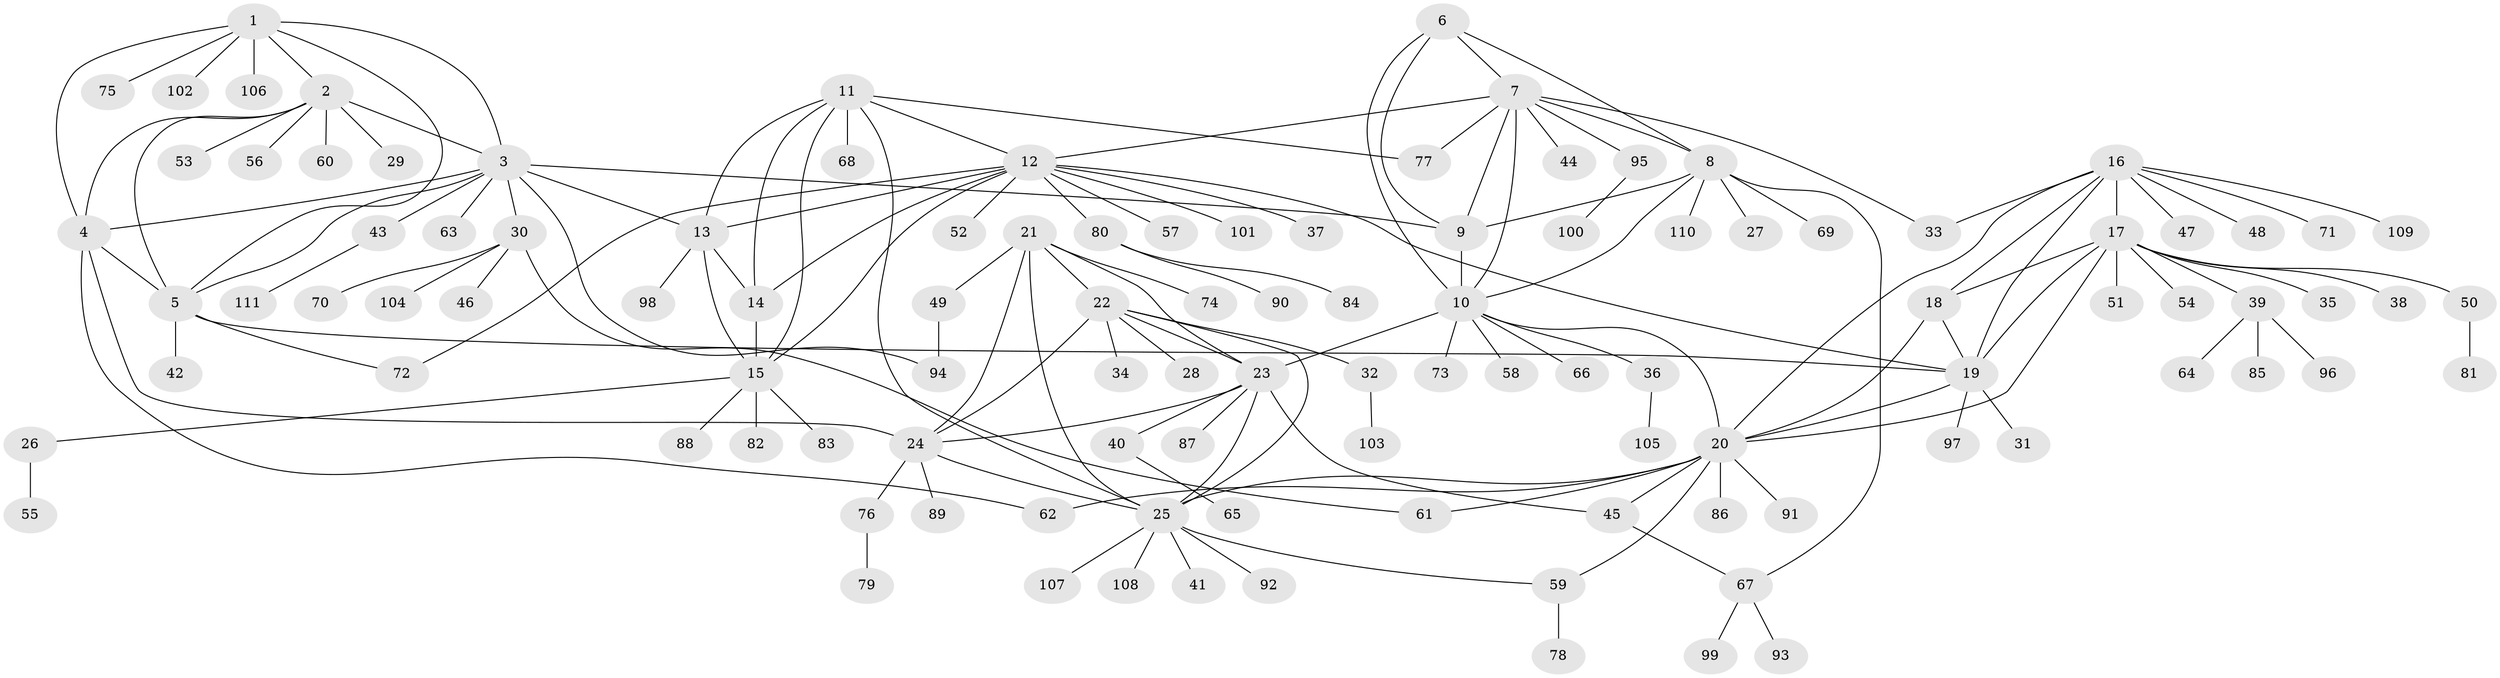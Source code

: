 // coarse degree distribution, {5: 0.047619047619047616, 6: 0.023809523809523808, 12: 0.023809523809523808, 3: 0.05952380952380952, 17: 0.011904761904761904, 8: 0.047619047619047616, 4: 0.023809523809523808, 7: 0.011904761904761904, 10: 0.011904761904761904, 13: 0.011904761904761904, 1: 0.6428571428571429, 2: 0.08333333333333333}
// Generated by graph-tools (version 1.1) at 2025/24/03/03/25 07:24:16]
// undirected, 111 vertices, 155 edges
graph export_dot {
graph [start="1"]
  node [color=gray90,style=filled];
  1;
  2;
  3;
  4;
  5;
  6;
  7;
  8;
  9;
  10;
  11;
  12;
  13;
  14;
  15;
  16;
  17;
  18;
  19;
  20;
  21;
  22;
  23;
  24;
  25;
  26;
  27;
  28;
  29;
  30;
  31;
  32;
  33;
  34;
  35;
  36;
  37;
  38;
  39;
  40;
  41;
  42;
  43;
  44;
  45;
  46;
  47;
  48;
  49;
  50;
  51;
  52;
  53;
  54;
  55;
  56;
  57;
  58;
  59;
  60;
  61;
  62;
  63;
  64;
  65;
  66;
  67;
  68;
  69;
  70;
  71;
  72;
  73;
  74;
  75;
  76;
  77;
  78;
  79;
  80;
  81;
  82;
  83;
  84;
  85;
  86;
  87;
  88;
  89;
  90;
  91;
  92;
  93;
  94;
  95;
  96;
  97;
  98;
  99;
  100;
  101;
  102;
  103;
  104;
  105;
  106;
  107;
  108;
  109;
  110;
  111;
  1 -- 2;
  1 -- 3;
  1 -- 4;
  1 -- 5;
  1 -- 75;
  1 -- 102;
  1 -- 106;
  2 -- 3;
  2 -- 4;
  2 -- 5;
  2 -- 29;
  2 -- 53;
  2 -- 56;
  2 -- 60;
  3 -- 4;
  3 -- 5;
  3 -- 9;
  3 -- 13;
  3 -- 30;
  3 -- 43;
  3 -- 63;
  3 -- 94;
  4 -- 5;
  4 -- 24;
  4 -- 62;
  5 -- 19;
  5 -- 42;
  5 -- 72;
  6 -- 7;
  6 -- 8;
  6 -- 9;
  6 -- 10;
  7 -- 8;
  7 -- 9;
  7 -- 10;
  7 -- 12;
  7 -- 33;
  7 -- 44;
  7 -- 77;
  7 -- 95;
  8 -- 9;
  8 -- 10;
  8 -- 27;
  8 -- 67;
  8 -- 69;
  8 -- 110;
  9 -- 10;
  10 -- 20;
  10 -- 23;
  10 -- 36;
  10 -- 58;
  10 -- 66;
  10 -- 73;
  11 -- 12;
  11 -- 13;
  11 -- 14;
  11 -- 15;
  11 -- 25;
  11 -- 68;
  11 -- 77;
  12 -- 13;
  12 -- 14;
  12 -- 15;
  12 -- 19;
  12 -- 37;
  12 -- 52;
  12 -- 57;
  12 -- 72;
  12 -- 80;
  12 -- 101;
  13 -- 14;
  13 -- 15;
  13 -- 98;
  14 -- 15;
  15 -- 26;
  15 -- 82;
  15 -- 83;
  15 -- 88;
  16 -- 17;
  16 -- 18;
  16 -- 19;
  16 -- 20;
  16 -- 33;
  16 -- 47;
  16 -- 48;
  16 -- 71;
  16 -- 109;
  17 -- 18;
  17 -- 19;
  17 -- 20;
  17 -- 35;
  17 -- 38;
  17 -- 39;
  17 -- 50;
  17 -- 51;
  17 -- 54;
  18 -- 19;
  18 -- 20;
  19 -- 20;
  19 -- 31;
  19 -- 97;
  20 -- 25;
  20 -- 45;
  20 -- 59;
  20 -- 61;
  20 -- 62;
  20 -- 86;
  20 -- 91;
  21 -- 22;
  21 -- 23;
  21 -- 24;
  21 -- 25;
  21 -- 49;
  21 -- 74;
  22 -- 23;
  22 -- 24;
  22 -- 25;
  22 -- 28;
  22 -- 32;
  22 -- 34;
  23 -- 24;
  23 -- 25;
  23 -- 40;
  23 -- 45;
  23 -- 87;
  24 -- 25;
  24 -- 76;
  24 -- 89;
  25 -- 41;
  25 -- 59;
  25 -- 92;
  25 -- 107;
  25 -- 108;
  26 -- 55;
  30 -- 46;
  30 -- 61;
  30 -- 70;
  30 -- 104;
  32 -- 103;
  36 -- 105;
  39 -- 64;
  39 -- 85;
  39 -- 96;
  40 -- 65;
  43 -- 111;
  45 -- 67;
  49 -- 94;
  50 -- 81;
  59 -- 78;
  67 -- 93;
  67 -- 99;
  76 -- 79;
  80 -- 84;
  80 -- 90;
  95 -- 100;
}
